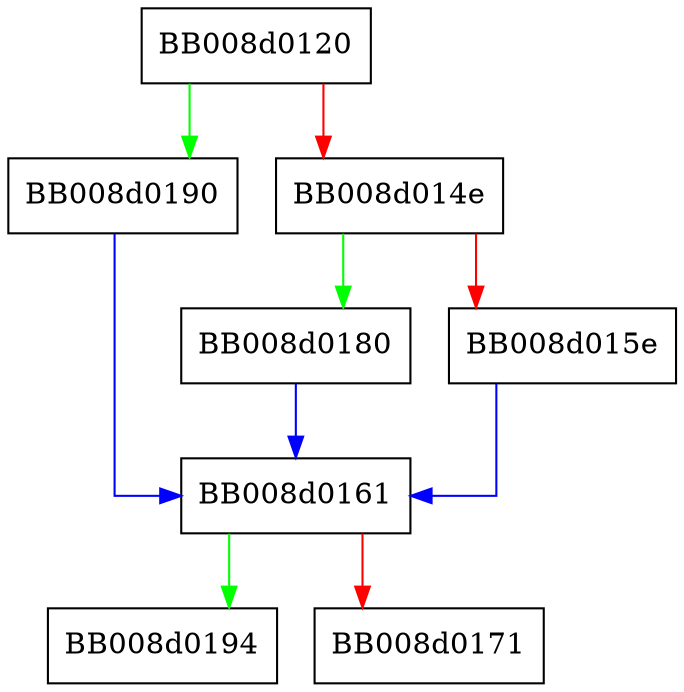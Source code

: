 digraph __wcsmbs_getfct {
  node [shape="box"];
  graph [splines=ortho];
  BB008d0120 -> BB008d0190 [color="green"];
  BB008d0120 -> BB008d014e [color="red"];
  BB008d014e -> BB008d0180 [color="green"];
  BB008d014e -> BB008d015e [color="red"];
  BB008d015e -> BB008d0161 [color="blue"];
  BB008d0161 -> BB008d0194 [color="green"];
  BB008d0161 -> BB008d0171 [color="red"];
  BB008d0180 -> BB008d0161 [color="blue"];
  BB008d0190 -> BB008d0161 [color="blue"];
}